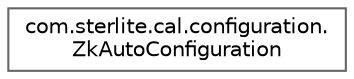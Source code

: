 digraph "Graphical Class Hierarchy"
{
 // LATEX_PDF_SIZE
  bgcolor="transparent";
  edge [fontname=Helvetica,fontsize=10,labelfontname=Helvetica,labelfontsize=10];
  node [fontname=Helvetica,fontsize=10,shape=box,height=0.2,width=0.4];
  rankdir="LR";
  Node0 [id="Node000000",label="com.sterlite.cal.configuration.\lZkAutoConfiguration",height=0.2,width=0.4,color="grey40", fillcolor="white", style="filled",URL="$classcom_1_1sterlite_1_1cal_1_1configuration_1_1_zk_auto_configuration.html",tooltip=" "];
}

